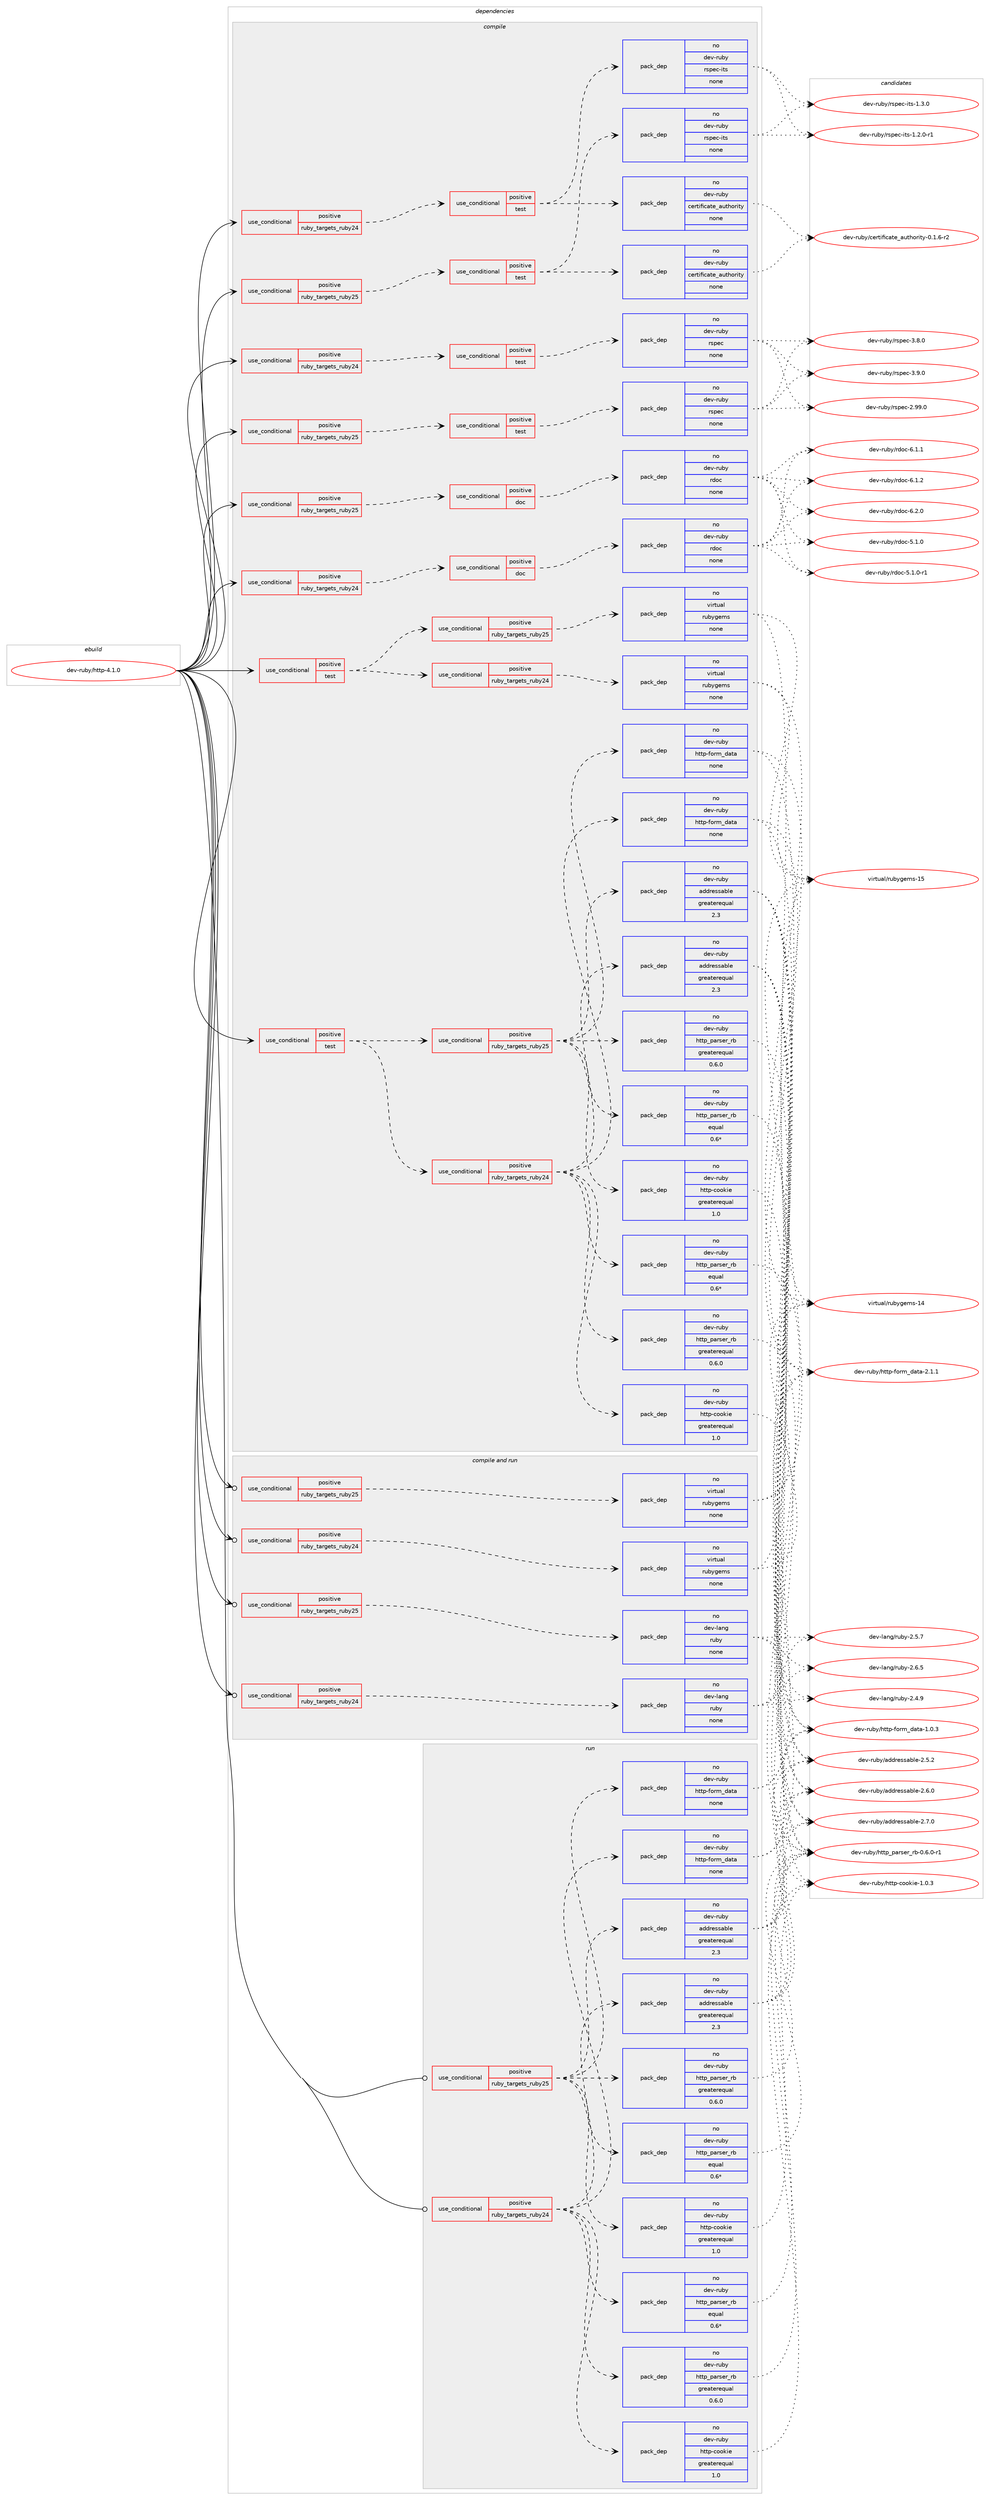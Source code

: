 digraph prolog {

# *************
# Graph options
# *************

newrank=true;
concentrate=true;
compound=true;
graph [rankdir=LR,fontname=Helvetica,fontsize=10,ranksep=1.5];#, ranksep=2.5, nodesep=0.2];
edge  [arrowhead=vee];
node  [fontname=Helvetica,fontsize=10];

# **********
# The ebuild
# **********

subgraph cluster_leftcol {
color=gray;
rank=same;
label=<<i>ebuild</i>>;
id [label="dev-ruby/http-4.1.0", color=red, width=4, href="../dev-ruby/http-4.1.0.svg"];
}

# ****************
# The dependencies
# ****************

subgraph cluster_midcol {
color=gray;
label=<<i>dependencies</i>>;
subgraph cluster_compile {
fillcolor="#eeeeee";
style=filled;
label=<<i>compile</i>>;
subgraph cond165219 {
dependency690835 [label=<<TABLE BORDER="0" CELLBORDER="1" CELLSPACING="0" CELLPADDING="4"><TR><TD ROWSPAN="3" CELLPADDING="10">use_conditional</TD></TR><TR><TD>positive</TD></TR><TR><TD>ruby_targets_ruby24</TD></TR></TABLE>>, shape=none, color=red];
subgraph cond165220 {
dependency690836 [label=<<TABLE BORDER="0" CELLBORDER="1" CELLSPACING="0" CELLPADDING="4"><TR><TD ROWSPAN="3" CELLPADDING="10">use_conditional</TD></TR><TR><TD>positive</TD></TR><TR><TD>doc</TD></TR></TABLE>>, shape=none, color=red];
subgraph pack513643 {
dependency690837 [label=<<TABLE BORDER="0" CELLBORDER="1" CELLSPACING="0" CELLPADDING="4" WIDTH="220"><TR><TD ROWSPAN="6" CELLPADDING="30">pack_dep</TD></TR><TR><TD WIDTH="110">no</TD></TR><TR><TD>dev-ruby</TD></TR><TR><TD>rdoc</TD></TR><TR><TD>none</TD></TR><TR><TD></TD></TR></TABLE>>, shape=none, color=blue];
}
dependency690836:e -> dependency690837:w [weight=20,style="dashed",arrowhead="vee"];
}
dependency690835:e -> dependency690836:w [weight=20,style="dashed",arrowhead="vee"];
}
id:e -> dependency690835:w [weight=20,style="solid",arrowhead="vee"];
subgraph cond165221 {
dependency690838 [label=<<TABLE BORDER="0" CELLBORDER="1" CELLSPACING="0" CELLPADDING="4"><TR><TD ROWSPAN="3" CELLPADDING="10">use_conditional</TD></TR><TR><TD>positive</TD></TR><TR><TD>ruby_targets_ruby24</TD></TR></TABLE>>, shape=none, color=red];
subgraph cond165222 {
dependency690839 [label=<<TABLE BORDER="0" CELLBORDER="1" CELLSPACING="0" CELLPADDING="4"><TR><TD ROWSPAN="3" CELLPADDING="10">use_conditional</TD></TR><TR><TD>positive</TD></TR><TR><TD>test</TD></TR></TABLE>>, shape=none, color=red];
subgraph pack513644 {
dependency690840 [label=<<TABLE BORDER="0" CELLBORDER="1" CELLSPACING="0" CELLPADDING="4" WIDTH="220"><TR><TD ROWSPAN="6" CELLPADDING="30">pack_dep</TD></TR><TR><TD WIDTH="110">no</TD></TR><TR><TD>dev-ruby</TD></TR><TR><TD>certificate_authority</TD></TR><TR><TD>none</TD></TR><TR><TD></TD></TR></TABLE>>, shape=none, color=blue];
}
dependency690839:e -> dependency690840:w [weight=20,style="dashed",arrowhead="vee"];
subgraph pack513645 {
dependency690841 [label=<<TABLE BORDER="0" CELLBORDER="1" CELLSPACING="0" CELLPADDING="4" WIDTH="220"><TR><TD ROWSPAN="6" CELLPADDING="30">pack_dep</TD></TR><TR><TD WIDTH="110">no</TD></TR><TR><TD>dev-ruby</TD></TR><TR><TD>rspec-its</TD></TR><TR><TD>none</TD></TR><TR><TD></TD></TR></TABLE>>, shape=none, color=blue];
}
dependency690839:e -> dependency690841:w [weight=20,style="dashed",arrowhead="vee"];
}
dependency690838:e -> dependency690839:w [weight=20,style="dashed",arrowhead="vee"];
}
id:e -> dependency690838:w [weight=20,style="solid",arrowhead="vee"];
subgraph cond165223 {
dependency690842 [label=<<TABLE BORDER="0" CELLBORDER="1" CELLSPACING="0" CELLPADDING="4"><TR><TD ROWSPAN="3" CELLPADDING="10">use_conditional</TD></TR><TR><TD>positive</TD></TR><TR><TD>ruby_targets_ruby24</TD></TR></TABLE>>, shape=none, color=red];
subgraph cond165224 {
dependency690843 [label=<<TABLE BORDER="0" CELLBORDER="1" CELLSPACING="0" CELLPADDING="4"><TR><TD ROWSPAN="3" CELLPADDING="10">use_conditional</TD></TR><TR><TD>positive</TD></TR><TR><TD>test</TD></TR></TABLE>>, shape=none, color=red];
subgraph pack513646 {
dependency690844 [label=<<TABLE BORDER="0" CELLBORDER="1" CELLSPACING="0" CELLPADDING="4" WIDTH="220"><TR><TD ROWSPAN="6" CELLPADDING="30">pack_dep</TD></TR><TR><TD WIDTH="110">no</TD></TR><TR><TD>dev-ruby</TD></TR><TR><TD>rspec</TD></TR><TR><TD>none</TD></TR><TR><TD></TD></TR></TABLE>>, shape=none, color=blue];
}
dependency690843:e -> dependency690844:w [weight=20,style="dashed",arrowhead="vee"];
}
dependency690842:e -> dependency690843:w [weight=20,style="dashed",arrowhead="vee"];
}
id:e -> dependency690842:w [weight=20,style="solid",arrowhead="vee"];
subgraph cond165225 {
dependency690845 [label=<<TABLE BORDER="0" CELLBORDER="1" CELLSPACING="0" CELLPADDING="4"><TR><TD ROWSPAN="3" CELLPADDING="10">use_conditional</TD></TR><TR><TD>positive</TD></TR><TR><TD>ruby_targets_ruby25</TD></TR></TABLE>>, shape=none, color=red];
subgraph cond165226 {
dependency690846 [label=<<TABLE BORDER="0" CELLBORDER="1" CELLSPACING="0" CELLPADDING="4"><TR><TD ROWSPAN="3" CELLPADDING="10">use_conditional</TD></TR><TR><TD>positive</TD></TR><TR><TD>doc</TD></TR></TABLE>>, shape=none, color=red];
subgraph pack513647 {
dependency690847 [label=<<TABLE BORDER="0" CELLBORDER="1" CELLSPACING="0" CELLPADDING="4" WIDTH="220"><TR><TD ROWSPAN="6" CELLPADDING="30">pack_dep</TD></TR><TR><TD WIDTH="110">no</TD></TR><TR><TD>dev-ruby</TD></TR><TR><TD>rdoc</TD></TR><TR><TD>none</TD></TR><TR><TD></TD></TR></TABLE>>, shape=none, color=blue];
}
dependency690846:e -> dependency690847:w [weight=20,style="dashed",arrowhead="vee"];
}
dependency690845:e -> dependency690846:w [weight=20,style="dashed",arrowhead="vee"];
}
id:e -> dependency690845:w [weight=20,style="solid",arrowhead="vee"];
subgraph cond165227 {
dependency690848 [label=<<TABLE BORDER="0" CELLBORDER="1" CELLSPACING="0" CELLPADDING="4"><TR><TD ROWSPAN="3" CELLPADDING="10">use_conditional</TD></TR><TR><TD>positive</TD></TR><TR><TD>ruby_targets_ruby25</TD></TR></TABLE>>, shape=none, color=red];
subgraph cond165228 {
dependency690849 [label=<<TABLE BORDER="0" CELLBORDER="1" CELLSPACING="0" CELLPADDING="4"><TR><TD ROWSPAN="3" CELLPADDING="10">use_conditional</TD></TR><TR><TD>positive</TD></TR><TR><TD>test</TD></TR></TABLE>>, shape=none, color=red];
subgraph pack513648 {
dependency690850 [label=<<TABLE BORDER="0" CELLBORDER="1" CELLSPACING="0" CELLPADDING="4" WIDTH="220"><TR><TD ROWSPAN="6" CELLPADDING="30">pack_dep</TD></TR><TR><TD WIDTH="110">no</TD></TR><TR><TD>dev-ruby</TD></TR><TR><TD>certificate_authority</TD></TR><TR><TD>none</TD></TR><TR><TD></TD></TR></TABLE>>, shape=none, color=blue];
}
dependency690849:e -> dependency690850:w [weight=20,style="dashed",arrowhead="vee"];
subgraph pack513649 {
dependency690851 [label=<<TABLE BORDER="0" CELLBORDER="1" CELLSPACING="0" CELLPADDING="4" WIDTH="220"><TR><TD ROWSPAN="6" CELLPADDING="30">pack_dep</TD></TR><TR><TD WIDTH="110">no</TD></TR><TR><TD>dev-ruby</TD></TR><TR><TD>rspec-its</TD></TR><TR><TD>none</TD></TR><TR><TD></TD></TR></TABLE>>, shape=none, color=blue];
}
dependency690849:e -> dependency690851:w [weight=20,style="dashed",arrowhead="vee"];
}
dependency690848:e -> dependency690849:w [weight=20,style="dashed",arrowhead="vee"];
}
id:e -> dependency690848:w [weight=20,style="solid",arrowhead="vee"];
subgraph cond165229 {
dependency690852 [label=<<TABLE BORDER="0" CELLBORDER="1" CELLSPACING="0" CELLPADDING="4"><TR><TD ROWSPAN="3" CELLPADDING="10">use_conditional</TD></TR><TR><TD>positive</TD></TR><TR><TD>ruby_targets_ruby25</TD></TR></TABLE>>, shape=none, color=red];
subgraph cond165230 {
dependency690853 [label=<<TABLE BORDER="0" CELLBORDER="1" CELLSPACING="0" CELLPADDING="4"><TR><TD ROWSPAN="3" CELLPADDING="10">use_conditional</TD></TR><TR><TD>positive</TD></TR><TR><TD>test</TD></TR></TABLE>>, shape=none, color=red];
subgraph pack513650 {
dependency690854 [label=<<TABLE BORDER="0" CELLBORDER="1" CELLSPACING="0" CELLPADDING="4" WIDTH="220"><TR><TD ROWSPAN="6" CELLPADDING="30">pack_dep</TD></TR><TR><TD WIDTH="110">no</TD></TR><TR><TD>dev-ruby</TD></TR><TR><TD>rspec</TD></TR><TR><TD>none</TD></TR><TR><TD></TD></TR></TABLE>>, shape=none, color=blue];
}
dependency690853:e -> dependency690854:w [weight=20,style="dashed",arrowhead="vee"];
}
dependency690852:e -> dependency690853:w [weight=20,style="dashed",arrowhead="vee"];
}
id:e -> dependency690852:w [weight=20,style="solid",arrowhead="vee"];
subgraph cond165231 {
dependency690855 [label=<<TABLE BORDER="0" CELLBORDER="1" CELLSPACING="0" CELLPADDING="4"><TR><TD ROWSPAN="3" CELLPADDING="10">use_conditional</TD></TR><TR><TD>positive</TD></TR><TR><TD>test</TD></TR></TABLE>>, shape=none, color=red];
subgraph cond165232 {
dependency690856 [label=<<TABLE BORDER="0" CELLBORDER="1" CELLSPACING="0" CELLPADDING="4"><TR><TD ROWSPAN="3" CELLPADDING="10">use_conditional</TD></TR><TR><TD>positive</TD></TR><TR><TD>ruby_targets_ruby24</TD></TR></TABLE>>, shape=none, color=red];
subgraph pack513651 {
dependency690857 [label=<<TABLE BORDER="0" CELLBORDER="1" CELLSPACING="0" CELLPADDING="4" WIDTH="220"><TR><TD ROWSPAN="6" CELLPADDING="30">pack_dep</TD></TR><TR><TD WIDTH="110">no</TD></TR><TR><TD>dev-ruby</TD></TR><TR><TD>addressable</TD></TR><TR><TD>greaterequal</TD></TR><TR><TD>2.3</TD></TR></TABLE>>, shape=none, color=blue];
}
dependency690856:e -> dependency690857:w [weight=20,style="dashed",arrowhead="vee"];
subgraph pack513652 {
dependency690858 [label=<<TABLE BORDER="0" CELLBORDER="1" CELLSPACING="0" CELLPADDING="4" WIDTH="220"><TR><TD ROWSPAN="6" CELLPADDING="30">pack_dep</TD></TR><TR><TD WIDTH="110">no</TD></TR><TR><TD>dev-ruby</TD></TR><TR><TD>http-cookie</TD></TR><TR><TD>greaterequal</TD></TR><TR><TD>1.0</TD></TR></TABLE>>, shape=none, color=blue];
}
dependency690856:e -> dependency690858:w [weight=20,style="dashed",arrowhead="vee"];
subgraph pack513653 {
dependency690859 [label=<<TABLE BORDER="0" CELLBORDER="1" CELLSPACING="0" CELLPADDING="4" WIDTH="220"><TR><TD ROWSPAN="6" CELLPADDING="30">pack_dep</TD></TR><TR><TD WIDTH="110">no</TD></TR><TR><TD>dev-ruby</TD></TR><TR><TD>http-form_data</TD></TR><TR><TD>none</TD></TR><TR><TD></TD></TR></TABLE>>, shape=none, color=blue];
}
dependency690856:e -> dependency690859:w [weight=20,style="dashed",arrowhead="vee"];
subgraph pack513654 {
dependency690860 [label=<<TABLE BORDER="0" CELLBORDER="1" CELLSPACING="0" CELLPADDING="4" WIDTH="220"><TR><TD ROWSPAN="6" CELLPADDING="30">pack_dep</TD></TR><TR><TD WIDTH="110">no</TD></TR><TR><TD>dev-ruby</TD></TR><TR><TD>http_parser_rb</TD></TR><TR><TD>greaterequal</TD></TR><TR><TD>0.6.0</TD></TR></TABLE>>, shape=none, color=blue];
}
dependency690856:e -> dependency690860:w [weight=20,style="dashed",arrowhead="vee"];
subgraph pack513655 {
dependency690861 [label=<<TABLE BORDER="0" CELLBORDER="1" CELLSPACING="0" CELLPADDING="4" WIDTH="220"><TR><TD ROWSPAN="6" CELLPADDING="30">pack_dep</TD></TR><TR><TD WIDTH="110">no</TD></TR><TR><TD>dev-ruby</TD></TR><TR><TD>http_parser_rb</TD></TR><TR><TD>equal</TD></TR><TR><TD>0.6*</TD></TR></TABLE>>, shape=none, color=blue];
}
dependency690856:e -> dependency690861:w [weight=20,style="dashed",arrowhead="vee"];
}
dependency690855:e -> dependency690856:w [weight=20,style="dashed",arrowhead="vee"];
subgraph cond165233 {
dependency690862 [label=<<TABLE BORDER="0" CELLBORDER="1" CELLSPACING="0" CELLPADDING="4"><TR><TD ROWSPAN="3" CELLPADDING="10">use_conditional</TD></TR><TR><TD>positive</TD></TR><TR><TD>ruby_targets_ruby25</TD></TR></TABLE>>, shape=none, color=red];
subgraph pack513656 {
dependency690863 [label=<<TABLE BORDER="0" CELLBORDER="1" CELLSPACING="0" CELLPADDING="4" WIDTH="220"><TR><TD ROWSPAN="6" CELLPADDING="30">pack_dep</TD></TR><TR><TD WIDTH="110">no</TD></TR><TR><TD>dev-ruby</TD></TR><TR><TD>addressable</TD></TR><TR><TD>greaterequal</TD></TR><TR><TD>2.3</TD></TR></TABLE>>, shape=none, color=blue];
}
dependency690862:e -> dependency690863:w [weight=20,style="dashed",arrowhead="vee"];
subgraph pack513657 {
dependency690864 [label=<<TABLE BORDER="0" CELLBORDER="1" CELLSPACING="0" CELLPADDING="4" WIDTH="220"><TR><TD ROWSPAN="6" CELLPADDING="30">pack_dep</TD></TR><TR><TD WIDTH="110">no</TD></TR><TR><TD>dev-ruby</TD></TR><TR><TD>http-cookie</TD></TR><TR><TD>greaterequal</TD></TR><TR><TD>1.0</TD></TR></TABLE>>, shape=none, color=blue];
}
dependency690862:e -> dependency690864:w [weight=20,style="dashed",arrowhead="vee"];
subgraph pack513658 {
dependency690865 [label=<<TABLE BORDER="0" CELLBORDER="1" CELLSPACING="0" CELLPADDING="4" WIDTH="220"><TR><TD ROWSPAN="6" CELLPADDING="30">pack_dep</TD></TR><TR><TD WIDTH="110">no</TD></TR><TR><TD>dev-ruby</TD></TR><TR><TD>http-form_data</TD></TR><TR><TD>none</TD></TR><TR><TD></TD></TR></TABLE>>, shape=none, color=blue];
}
dependency690862:e -> dependency690865:w [weight=20,style="dashed",arrowhead="vee"];
subgraph pack513659 {
dependency690866 [label=<<TABLE BORDER="0" CELLBORDER="1" CELLSPACING="0" CELLPADDING="4" WIDTH="220"><TR><TD ROWSPAN="6" CELLPADDING="30">pack_dep</TD></TR><TR><TD WIDTH="110">no</TD></TR><TR><TD>dev-ruby</TD></TR><TR><TD>http_parser_rb</TD></TR><TR><TD>greaterequal</TD></TR><TR><TD>0.6.0</TD></TR></TABLE>>, shape=none, color=blue];
}
dependency690862:e -> dependency690866:w [weight=20,style="dashed",arrowhead="vee"];
subgraph pack513660 {
dependency690867 [label=<<TABLE BORDER="0" CELLBORDER="1" CELLSPACING="0" CELLPADDING="4" WIDTH="220"><TR><TD ROWSPAN="6" CELLPADDING="30">pack_dep</TD></TR><TR><TD WIDTH="110">no</TD></TR><TR><TD>dev-ruby</TD></TR><TR><TD>http_parser_rb</TD></TR><TR><TD>equal</TD></TR><TR><TD>0.6*</TD></TR></TABLE>>, shape=none, color=blue];
}
dependency690862:e -> dependency690867:w [weight=20,style="dashed",arrowhead="vee"];
}
dependency690855:e -> dependency690862:w [weight=20,style="dashed",arrowhead="vee"];
}
id:e -> dependency690855:w [weight=20,style="solid",arrowhead="vee"];
subgraph cond165234 {
dependency690868 [label=<<TABLE BORDER="0" CELLBORDER="1" CELLSPACING="0" CELLPADDING="4"><TR><TD ROWSPAN="3" CELLPADDING="10">use_conditional</TD></TR><TR><TD>positive</TD></TR><TR><TD>test</TD></TR></TABLE>>, shape=none, color=red];
subgraph cond165235 {
dependency690869 [label=<<TABLE BORDER="0" CELLBORDER="1" CELLSPACING="0" CELLPADDING="4"><TR><TD ROWSPAN="3" CELLPADDING="10">use_conditional</TD></TR><TR><TD>positive</TD></TR><TR><TD>ruby_targets_ruby24</TD></TR></TABLE>>, shape=none, color=red];
subgraph pack513661 {
dependency690870 [label=<<TABLE BORDER="0" CELLBORDER="1" CELLSPACING="0" CELLPADDING="4" WIDTH="220"><TR><TD ROWSPAN="6" CELLPADDING="30">pack_dep</TD></TR><TR><TD WIDTH="110">no</TD></TR><TR><TD>virtual</TD></TR><TR><TD>rubygems</TD></TR><TR><TD>none</TD></TR><TR><TD></TD></TR></TABLE>>, shape=none, color=blue];
}
dependency690869:e -> dependency690870:w [weight=20,style="dashed",arrowhead="vee"];
}
dependency690868:e -> dependency690869:w [weight=20,style="dashed",arrowhead="vee"];
subgraph cond165236 {
dependency690871 [label=<<TABLE BORDER="0" CELLBORDER="1" CELLSPACING="0" CELLPADDING="4"><TR><TD ROWSPAN="3" CELLPADDING="10">use_conditional</TD></TR><TR><TD>positive</TD></TR><TR><TD>ruby_targets_ruby25</TD></TR></TABLE>>, shape=none, color=red];
subgraph pack513662 {
dependency690872 [label=<<TABLE BORDER="0" CELLBORDER="1" CELLSPACING="0" CELLPADDING="4" WIDTH="220"><TR><TD ROWSPAN="6" CELLPADDING="30">pack_dep</TD></TR><TR><TD WIDTH="110">no</TD></TR><TR><TD>virtual</TD></TR><TR><TD>rubygems</TD></TR><TR><TD>none</TD></TR><TR><TD></TD></TR></TABLE>>, shape=none, color=blue];
}
dependency690871:e -> dependency690872:w [weight=20,style="dashed",arrowhead="vee"];
}
dependency690868:e -> dependency690871:w [weight=20,style="dashed",arrowhead="vee"];
}
id:e -> dependency690868:w [weight=20,style="solid",arrowhead="vee"];
}
subgraph cluster_compileandrun {
fillcolor="#eeeeee";
style=filled;
label=<<i>compile and run</i>>;
subgraph cond165237 {
dependency690873 [label=<<TABLE BORDER="0" CELLBORDER="1" CELLSPACING="0" CELLPADDING="4"><TR><TD ROWSPAN="3" CELLPADDING="10">use_conditional</TD></TR><TR><TD>positive</TD></TR><TR><TD>ruby_targets_ruby24</TD></TR></TABLE>>, shape=none, color=red];
subgraph pack513663 {
dependency690874 [label=<<TABLE BORDER="0" CELLBORDER="1" CELLSPACING="0" CELLPADDING="4" WIDTH="220"><TR><TD ROWSPAN="6" CELLPADDING="30">pack_dep</TD></TR><TR><TD WIDTH="110">no</TD></TR><TR><TD>dev-lang</TD></TR><TR><TD>ruby</TD></TR><TR><TD>none</TD></TR><TR><TD></TD></TR></TABLE>>, shape=none, color=blue];
}
dependency690873:e -> dependency690874:w [weight=20,style="dashed",arrowhead="vee"];
}
id:e -> dependency690873:w [weight=20,style="solid",arrowhead="odotvee"];
subgraph cond165238 {
dependency690875 [label=<<TABLE BORDER="0" CELLBORDER="1" CELLSPACING="0" CELLPADDING="4"><TR><TD ROWSPAN="3" CELLPADDING="10">use_conditional</TD></TR><TR><TD>positive</TD></TR><TR><TD>ruby_targets_ruby24</TD></TR></TABLE>>, shape=none, color=red];
subgraph pack513664 {
dependency690876 [label=<<TABLE BORDER="0" CELLBORDER="1" CELLSPACING="0" CELLPADDING="4" WIDTH="220"><TR><TD ROWSPAN="6" CELLPADDING="30">pack_dep</TD></TR><TR><TD WIDTH="110">no</TD></TR><TR><TD>virtual</TD></TR><TR><TD>rubygems</TD></TR><TR><TD>none</TD></TR><TR><TD></TD></TR></TABLE>>, shape=none, color=blue];
}
dependency690875:e -> dependency690876:w [weight=20,style="dashed",arrowhead="vee"];
}
id:e -> dependency690875:w [weight=20,style="solid",arrowhead="odotvee"];
subgraph cond165239 {
dependency690877 [label=<<TABLE BORDER="0" CELLBORDER="1" CELLSPACING="0" CELLPADDING="4"><TR><TD ROWSPAN="3" CELLPADDING="10">use_conditional</TD></TR><TR><TD>positive</TD></TR><TR><TD>ruby_targets_ruby25</TD></TR></TABLE>>, shape=none, color=red];
subgraph pack513665 {
dependency690878 [label=<<TABLE BORDER="0" CELLBORDER="1" CELLSPACING="0" CELLPADDING="4" WIDTH="220"><TR><TD ROWSPAN="6" CELLPADDING="30">pack_dep</TD></TR><TR><TD WIDTH="110">no</TD></TR><TR><TD>dev-lang</TD></TR><TR><TD>ruby</TD></TR><TR><TD>none</TD></TR><TR><TD></TD></TR></TABLE>>, shape=none, color=blue];
}
dependency690877:e -> dependency690878:w [weight=20,style="dashed",arrowhead="vee"];
}
id:e -> dependency690877:w [weight=20,style="solid",arrowhead="odotvee"];
subgraph cond165240 {
dependency690879 [label=<<TABLE BORDER="0" CELLBORDER="1" CELLSPACING="0" CELLPADDING="4"><TR><TD ROWSPAN="3" CELLPADDING="10">use_conditional</TD></TR><TR><TD>positive</TD></TR><TR><TD>ruby_targets_ruby25</TD></TR></TABLE>>, shape=none, color=red];
subgraph pack513666 {
dependency690880 [label=<<TABLE BORDER="0" CELLBORDER="1" CELLSPACING="0" CELLPADDING="4" WIDTH="220"><TR><TD ROWSPAN="6" CELLPADDING="30">pack_dep</TD></TR><TR><TD WIDTH="110">no</TD></TR><TR><TD>virtual</TD></TR><TR><TD>rubygems</TD></TR><TR><TD>none</TD></TR><TR><TD></TD></TR></TABLE>>, shape=none, color=blue];
}
dependency690879:e -> dependency690880:w [weight=20,style="dashed",arrowhead="vee"];
}
id:e -> dependency690879:w [weight=20,style="solid",arrowhead="odotvee"];
}
subgraph cluster_run {
fillcolor="#eeeeee";
style=filled;
label=<<i>run</i>>;
subgraph cond165241 {
dependency690881 [label=<<TABLE BORDER="0" CELLBORDER="1" CELLSPACING="0" CELLPADDING="4"><TR><TD ROWSPAN="3" CELLPADDING="10">use_conditional</TD></TR><TR><TD>positive</TD></TR><TR><TD>ruby_targets_ruby24</TD></TR></TABLE>>, shape=none, color=red];
subgraph pack513667 {
dependency690882 [label=<<TABLE BORDER="0" CELLBORDER="1" CELLSPACING="0" CELLPADDING="4" WIDTH="220"><TR><TD ROWSPAN="6" CELLPADDING="30">pack_dep</TD></TR><TR><TD WIDTH="110">no</TD></TR><TR><TD>dev-ruby</TD></TR><TR><TD>addressable</TD></TR><TR><TD>greaterequal</TD></TR><TR><TD>2.3</TD></TR></TABLE>>, shape=none, color=blue];
}
dependency690881:e -> dependency690882:w [weight=20,style="dashed",arrowhead="vee"];
subgraph pack513668 {
dependency690883 [label=<<TABLE BORDER="0" CELLBORDER="1" CELLSPACING="0" CELLPADDING="4" WIDTH="220"><TR><TD ROWSPAN="6" CELLPADDING="30">pack_dep</TD></TR><TR><TD WIDTH="110">no</TD></TR><TR><TD>dev-ruby</TD></TR><TR><TD>http-cookie</TD></TR><TR><TD>greaterequal</TD></TR><TR><TD>1.0</TD></TR></TABLE>>, shape=none, color=blue];
}
dependency690881:e -> dependency690883:w [weight=20,style="dashed",arrowhead="vee"];
subgraph pack513669 {
dependency690884 [label=<<TABLE BORDER="0" CELLBORDER="1" CELLSPACING="0" CELLPADDING="4" WIDTH="220"><TR><TD ROWSPAN="6" CELLPADDING="30">pack_dep</TD></TR><TR><TD WIDTH="110">no</TD></TR><TR><TD>dev-ruby</TD></TR><TR><TD>http-form_data</TD></TR><TR><TD>none</TD></TR><TR><TD></TD></TR></TABLE>>, shape=none, color=blue];
}
dependency690881:e -> dependency690884:w [weight=20,style="dashed",arrowhead="vee"];
subgraph pack513670 {
dependency690885 [label=<<TABLE BORDER="0" CELLBORDER="1" CELLSPACING="0" CELLPADDING="4" WIDTH="220"><TR><TD ROWSPAN="6" CELLPADDING="30">pack_dep</TD></TR><TR><TD WIDTH="110">no</TD></TR><TR><TD>dev-ruby</TD></TR><TR><TD>http_parser_rb</TD></TR><TR><TD>greaterequal</TD></TR><TR><TD>0.6.0</TD></TR></TABLE>>, shape=none, color=blue];
}
dependency690881:e -> dependency690885:w [weight=20,style="dashed",arrowhead="vee"];
subgraph pack513671 {
dependency690886 [label=<<TABLE BORDER="0" CELLBORDER="1" CELLSPACING="0" CELLPADDING="4" WIDTH="220"><TR><TD ROWSPAN="6" CELLPADDING="30">pack_dep</TD></TR><TR><TD WIDTH="110">no</TD></TR><TR><TD>dev-ruby</TD></TR><TR><TD>http_parser_rb</TD></TR><TR><TD>equal</TD></TR><TR><TD>0.6*</TD></TR></TABLE>>, shape=none, color=blue];
}
dependency690881:e -> dependency690886:w [weight=20,style="dashed",arrowhead="vee"];
}
id:e -> dependency690881:w [weight=20,style="solid",arrowhead="odot"];
subgraph cond165242 {
dependency690887 [label=<<TABLE BORDER="0" CELLBORDER="1" CELLSPACING="0" CELLPADDING="4"><TR><TD ROWSPAN="3" CELLPADDING="10">use_conditional</TD></TR><TR><TD>positive</TD></TR><TR><TD>ruby_targets_ruby25</TD></TR></TABLE>>, shape=none, color=red];
subgraph pack513672 {
dependency690888 [label=<<TABLE BORDER="0" CELLBORDER="1" CELLSPACING="0" CELLPADDING="4" WIDTH="220"><TR><TD ROWSPAN="6" CELLPADDING="30">pack_dep</TD></TR><TR><TD WIDTH="110">no</TD></TR><TR><TD>dev-ruby</TD></TR><TR><TD>addressable</TD></TR><TR><TD>greaterequal</TD></TR><TR><TD>2.3</TD></TR></TABLE>>, shape=none, color=blue];
}
dependency690887:e -> dependency690888:w [weight=20,style="dashed",arrowhead="vee"];
subgraph pack513673 {
dependency690889 [label=<<TABLE BORDER="0" CELLBORDER="1" CELLSPACING="0" CELLPADDING="4" WIDTH="220"><TR><TD ROWSPAN="6" CELLPADDING="30">pack_dep</TD></TR><TR><TD WIDTH="110">no</TD></TR><TR><TD>dev-ruby</TD></TR><TR><TD>http-cookie</TD></TR><TR><TD>greaterequal</TD></TR><TR><TD>1.0</TD></TR></TABLE>>, shape=none, color=blue];
}
dependency690887:e -> dependency690889:w [weight=20,style="dashed",arrowhead="vee"];
subgraph pack513674 {
dependency690890 [label=<<TABLE BORDER="0" CELLBORDER="1" CELLSPACING="0" CELLPADDING="4" WIDTH="220"><TR><TD ROWSPAN="6" CELLPADDING="30">pack_dep</TD></TR><TR><TD WIDTH="110">no</TD></TR><TR><TD>dev-ruby</TD></TR><TR><TD>http-form_data</TD></TR><TR><TD>none</TD></TR><TR><TD></TD></TR></TABLE>>, shape=none, color=blue];
}
dependency690887:e -> dependency690890:w [weight=20,style="dashed",arrowhead="vee"];
subgraph pack513675 {
dependency690891 [label=<<TABLE BORDER="0" CELLBORDER="1" CELLSPACING="0" CELLPADDING="4" WIDTH="220"><TR><TD ROWSPAN="6" CELLPADDING="30">pack_dep</TD></TR><TR><TD WIDTH="110">no</TD></TR><TR><TD>dev-ruby</TD></TR><TR><TD>http_parser_rb</TD></TR><TR><TD>greaterequal</TD></TR><TR><TD>0.6.0</TD></TR></TABLE>>, shape=none, color=blue];
}
dependency690887:e -> dependency690891:w [weight=20,style="dashed",arrowhead="vee"];
subgraph pack513676 {
dependency690892 [label=<<TABLE BORDER="0" CELLBORDER="1" CELLSPACING="0" CELLPADDING="4" WIDTH="220"><TR><TD ROWSPAN="6" CELLPADDING="30">pack_dep</TD></TR><TR><TD WIDTH="110">no</TD></TR><TR><TD>dev-ruby</TD></TR><TR><TD>http_parser_rb</TD></TR><TR><TD>equal</TD></TR><TR><TD>0.6*</TD></TR></TABLE>>, shape=none, color=blue];
}
dependency690887:e -> dependency690892:w [weight=20,style="dashed",arrowhead="vee"];
}
id:e -> dependency690887:w [weight=20,style="solid",arrowhead="odot"];
}
}

# **************
# The candidates
# **************

subgraph cluster_choices {
rank=same;
color=gray;
label=<<i>candidates</i>>;

subgraph choice513643 {
color=black;
nodesep=1;
choice10010111845114117981214711410011199455346494648 [label="dev-ruby/rdoc-5.1.0", color=red, width=4,href="../dev-ruby/rdoc-5.1.0.svg"];
choice100101118451141179812147114100111994553464946484511449 [label="dev-ruby/rdoc-5.1.0-r1", color=red, width=4,href="../dev-ruby/rdoc-5.1.0-r1.svg"];
choice10010111845114117981214711410011199455446494649 [label="dev-ruby/rdoc-6.1.1", color=red, width=4,href="../dev-ruby/rdoc-6.1.1.svg"];
choice10010111845114117981214711410011199455446494650 [label="dev-ruby/rdoc-6.1.2", color=red, width=4,href="../dev-ruby/rdoc-6.1.2.svg"];
choice10010111845114117981214711410011199455446504648 [label="dev-ruby/rdoc-6.2.0", color=red, width=4,href="../dev-ruby/rdoc-6.2.0.svg"];
dependency690837:e -> choice10010111845114117981214711410011199455346494648:w [style=dotted,weight="100"];
dependency690837:e -> choice100101118451141179812147114100111994553464946484511449:w [style=dotted,weight="100"];
dependency690837:e -> choice10010111845114117981214711410011199455446494649:w [style=dotted,weight="100"];
dependency690837:e -> choice10010111845114117981214711410011199455446494650:w [style=dotted,weight="100"];
dependency690837:e -> choice10010111845114117981214711410011199455446504648:w [style=dotted,weight="100"];
}
subgraph choice513644 {
color=black;
nodesep=1;
choice10010111845114117981214799101114116105102105999711610195971171161041111141051161214548464946544511450 [label="dev-ruby/certificate_authority-0.1.6-r2", color=red, width=4,href="../dev-ruby/certificate_authority-0.1.6-r2.svg"];
dependency690840:e -> choice10010111845114117981214799101114116105102105999711610195971171161041111141051161214548464946544511450:w [style=dotted,weight="100"];
}
subgraph choice513645 {
color=black;
nodesep=1;
choice10010111845114117981214711411511210199451051161154549465046484511449 [label="dev-ruby/rspec-its-1.2.0-r1", color=red, width=4,href="../dev-ruby/rspec-its-1.2.0-r1.svg"];
choice1001011184511411798121471141151121019945105116115454946514648 [label="dev-ruby/rspec-its-1.3.0", color=red, width=4,href="../dev-ruby/rspec-its-1.3.0.svg"];
dependency690841:e -> choice10010111845114117981214711411511210199451051161154549465046484511449:w [style=dotted,weight="100"];
dependency690841:e -> choice1001011184511411798121471141151121019945105116115454946514648:w [style=dotted,weight="100"];
}
subgraph choice513646 {
color=black;
nodesep=1;
choice1001011184511411798121471141151121019945504657574648 [label="dev-ruby/rspec-2.99.0", color=red, width=4,href="../dev-ruby/rspec-2.99.0.svg"];
choice10010111845114117981214711411511210199455146564648 [label="dev-ruby/rspec-3.8.0", color=red, width=4,href="../dev-ruby/rspec-3.8.0.svg"];
choice10010111845114117981214711411511210199455146574648 [label="dev-ruby/rspec-3.9.0", color=red, width=4,href="../dev-ruby/rspec-3.9.0.svg"];
dependency690844:e -> choice1001011184511411798121471141151121019945504657574648:w [style=dotted,weight="100"];
dependency690844:e -> choice10010111845114117981214711411511210199455146564648:w [style=dotted,weight="100"];
dependency690844:e -> choice10010111845114117981214711411511210199455146574648:w [style=dotted,weight="100"];
}
subgraph choice513647 {
color=black;
nodesep=1;
choice10010111845114117981214711410011199455346494648 [label="dev-ruby/rdoc-5.1.0", color=red, width=4,href="../dev-ruby/rdoc-5.1.0.svg"];
choice100101118451141179812147114100111994553464946484511449 [label="dev-ruby/rdoc-5.1.0-r1", color=red, width=4,href="../dev-ruby/rdoc-5.1.0-r1.svg"];
choice10010111845114117981214711410011199455446494649 [label="dev-ruby/rdoc-6.1.1", color=red, width=4,href="../dev-ruby/rdoc-6.1.1.svg"];
choice10010111845114117981214711410011199455446494650 [label="dev-ruby/rdoc-6.1.2", color=red, width=4,href="../dev-ruby/rdoc-6.1.2.svg"];
choice10010111845114117981214711410011199455446504648 [label="dev-ruby/rdoc-6.2.0", color=red, width=4,href="../dev-ruby/rdoc-6.2.0.svg"];
dependency690847:e -> choice10010111845114117981214711410011199455346494648:w [style=dotted,weight="100"];
dependency690847:e -> choice100101118451141179812147114100111994553464946484511449:w [style=dotted,weight="100"];
dependency690847:e -> choice10010111845114117981214711410011199455446494649:w [style=dotted,weight="100"];
dependency690847:e -> choice10010111845114117981214711410011199455446494650:w [style=dotted,weight="100"];
dependency690847:e -> choice10010111845114117981214711410011199455446504648:w [style=dotted,weight="100"];
}
subgraph choice513648 {
color=black;
nodesep=1;
choice10010111845114117981214799101114116105102105999711610195971171161041111141051161214548464946544511450 [label="dev-ruby/certificate_authority-0.1.6-r2", color=red, width=4,href="../dev-ruby/certificate_authority-0.1.6-r2.svg"];
dependency690850:e -> choice10010111845114117981214799101114116105102105999711610195971171161041111141051161214548464946544511450:w [style=dotted,weight="100"];
}
subgraph choice513649 {
color=black;
nodesep=1;
choice10010111845114117981214711411511210199451051161154549465046484511449 [label="dev-ruby/rspec-its-1.2.0-r1", color=red, width=4,href="../dev-ruby/rspec-its-1.2.0-r1.svg"];
choice1001011184511411798121471141151121019945105116115454946514648 [label="dev-ruby/rspec-its-1.3.0", color=red, width=4,href="../dev-ruby/rspec-its-1.3.0.svg"];
dependency690851:e -> choice10010111845114117981214711411511210199451051161154549465046484511449:w [style=dotted,weight="100"];
dependency690851:e -> choice1001011184511411798121471141151121019945105116115454946514648:w [style=dotted,weight="100"];
}
subgraph choice513650 {
color=black;
nodesep=1;
choice1001011184511411798121471141151121019945504657574648 [label="dev-ruby/rspec-2.99.0", color=red, width=4,href="../dev-ruby/rspec-2.99.0.svg"];
choice10010111845114117981214711411511210199455146564648 [label="dev-ruby/rspec-3.8.0", color=red, width=4,href="../dev-ruby/rspec-3.8.0.svg"];
choice10010111845114117981214711411511210199455146574648 [label="dev-ruby/rspec-3.9.0", color=red, width=4,href="../dev-ruby/rspec-3.9.0.svg"];
dependency690854:e -> choice1001011184511411798121471141151121019945504657574648:w [style=dotted,weight="100"];
dependency690854:e -> choice10010111845114117981214711411511210199455146564648:w [style=dotted,weight="100"];
dependency690854:e -> choice10010111845114117981214711411511210199455146574648:w [style=dotted,weight="100"];
}
subgraph choice513651 {
color=black;
nodesep=1;
choice100101118451141179812147971001001141011151159798108101455046534650 [label="dev-ruby/addressable-2.5.2", color=red, width=4,href="../dev-ruby/addressable-2.5.2.svg"];
choice100101118451141179812147971001001141011151159798108101455046544648 [label="dev-ruby/addressable-2.6.0", color=red, width=4,href="../dev-ruby/addressable-2.6.0.svg"];
choice100101118451141179812147971001001141011151159798108101455046554648 [label="dev-ruby/addressable-2.7.0", color=red, width=4,href="../dev-ruby/addressable-2.7.0.svg"];
dependency690857:e -> choice100101118451141179812147971001001141011151159798108101455046534650:w [style=dotted,weight="100"];
dependency690857:e -> choice100101118451141179812147971001001141011151159798108101455046544648:w [style=dotted,weight="100"];
dependency690857:e -> choice100101118451141179812147971001001141011151159798108101455046554648:w [style=dotted,weight="100"];
}
subgraph choice513652 {
color=black;
nodesep=1;
choice1001011184511411798121471041161161124599111111107105101454946484651 [label="dev-ruby/http-cookie-1.0.3", color=red, width=4,href="../dev-ruby/http-cookie-1.0.3.svg"];
dependency690858:e -> choice1001011184511411798121471041161161124599111111107105101454946484651:w [style=dotted,weight="100"];
}
subgraph choice513653 {
color=black;
nodesep=1;
choice10010111845114117981214710411611611245102111114109951009711697454946484651 [label="dev-ruby/http-form_data-1.0.3", color=red, width=4,href="../dev-ruby/http-form_data-1.0.3.svg"];
choice10010111845114117981214710411611611245102111114109951009711697455046494649 [label="dev-ruby/http-form_data-2.1.1", color=red, width=4,href="../dev-ruby/http-form_data-2.1.1.svg"];
dependency690859:e -> choice10010111845114117981214710411611611245102111114109951009711697454946484651:w [style=dotted,weight="100"];
dependency690859:e -> choice10010111845114117981214710411611611245102111114109951009711697455046494649:w [style=dotted,weight="100"];
}
subgraph choice513654 {
color=black;
nodesep=1;
choice100101118451141179812147104116116112951129711411510111495114984548465446484511449 [label="dev-ruby/http_parser_rb-0.6.0-r1", color=red, width=4,href="../dev-ruby/http_parser_rb-0.6.0-r1.svg"];
dependency690860:e -> choice100101118451141179812147104116116112951129711411510111495114984548465446484511449:w [style=dotted,weight="100"];
}
subgraph choice513655 {
color=black;
nodesep=1;
choice100101118451141179812147104116116112951129711411510111495114984548465446484511449 [label="dev-ruby/http_parser_rb-0.6.0-r1", color=red, width=4,href="../dev-ruby/http_parser_rb-0.6.0-r1.svg"];
dependency690861:e -> choice100101118451141179812147104116116112951129711411510111495114984548465446484511449:w [style=dotted,weight="100"];
}
subgraph choice513656 {
color=black;
nodesep=1;
choice100101118451141179812147971001001141011151159798108101455046534650 [label="dev-ruby/addressable-2.5.2", color=red, width=4,href="../dev-ruby/addressable-2.5.2.svg"];
choice100101118451141179812147971001001141011151159798108101455046544648 [label="dev-ruby/addressable-2.6.0", color=red, width=4,href="../dev-ruby/addressable-2.6.0.svg"];
choice100101118451141179812147971001001141011151159798108101455046554648 [label="dev-ruby/addressable-2.7.0", color=red, width=4,href="../dev-ruby/addressable-2.7.0.svg"];
dependency690863:e -> choice100101118451141179812147971001001141011151159798108101455046534650:w [style=dotted,weight="100"];
dependency690863:e -> choice100101118451141179812147971001001141011151159798108101455046544648:w [style=dotted,weight="100"];
dependency690863:e -> choice100101118451141179812147971001001141011151159798108101455046554648:w [style=dotted,weight="100"];
}
subgraph choice513657 {
color=black;
nodesep=1;
choice1001011184511411798121471041161161124599111111107105101454946484651 [label="dev-ruby/http-cookie-1.0.3", color=red, width=4,href="../dev-ruby/http-cookie-1.0.3.svg"];
dependency690864:e -> choice1001011184511411798121471041161161124599111111107105101454946484651:w [style=dotted,weight="100"];
}
subgraph choice513658 {
color=black;
nodesep=1;
choice10010111845114117981214710411611611245102111114109951009711697454946484651 [label="dev-ruby/http-form_data-1.0.3", color=red, width=4,href="../dev-ruby/http-form_data-1.0.3.svg"];
choice10010111845114117981214710411611611245102111114109951009711697455046494649 [label="dev-ruby/http-form_data-2.1.1", color=red, width=4,href="../dev-ruby/http-form_data-2.1.1.svg"];
dependency690865:e -> choice10010111845114117981214710411611611245102111114109951009711697454946484651:w [style=dotted,weight="100"];
dependency690865:e -> choice10010111845114117981214710411611611245102111114109951009711697455046494649:w [style=dotted,weight="100"];
}
subgraph choice513659 {
color=black;
nodesep=1;
choice100101118451141179812147104116116112951129711411510111495114984548465446484511449 [label="dev-ruby/http_parser_rb-0.6.0-r1", color=red, width=4,href="../dev-ruby/http_parser_rb-0.6.0-r1.svg"];
dependency690866:e -> choice100101118451141179812147104116116112951129711411510111495114984548465446484511449:w [style=dotted,weight="100"];
}
subgraph choice513660 {
color=black;
nodesep=1;
choice100101118451141179812147104116116112951129711411510111495114984548465446484511449 [label="dev-ruby/http_parser_rb-0.6.0-r1", color=red, width=4,href="../dev-ruby/http_parser_rb-0.6.0-r1.svg"];
dependency690867:e -> choice100101118451141179812147104116116112951129711411510111495114984548465446484511449:w [style=dotted,weight="100"];
}
subgraph choice513661 {
color=black;
nodesep=1;
choice118105114116117971084711411798121103101109115454952 [label="virtual/rubygems-14", color=red, width=4,href="../virtual/rubygems-14.svg"];
choice118105114116117971084711411798121103101109115454953 [label="virtual/rubygems-15", color=red, width=4,href="../virtual/rubygems-15.svg"];
dependency690870:e -> choice118105114116117971084711411798121103101109115454952:w [style=dotted,weight="100"];
dependency690870:e -> choice118105114116117971084711411798121103101109115454953:w [style=dotted,weight="100"];
}
subgraph choice513662 {
color=black;
nodesep=1;
choice118105114116117971084711411798121103101109115454952 [label="virtual/rubygems-14", color=red, width=4,href="../virtual/rubygems-14.svg"];
choice118105114116117971084711411798121103101109115454953 [label="virtual/rubygems-15", color=red, width=4,href="../virtual/rubygems-15.svg"];
dependency690872:e -> choice118105114116117971084711411798121103101109115454952:w [style=dotted,weight="100"];
dependency690872:e -> choice118105114116117971084711411798121103101109115454953:w [style=dotted,weight="100"];
}
subgraph choice513663 {
color=black;
nodesep=1;
choice10010111845108971101034711411798121455046524657 [label="dev-lang/ruby-2.4.9", color=red, width=4,href="../dev-lang/ruby-2.4.9.svg"];
choice10010111845108971101034711411798121455046534655 [label="dev-lang/ruby-2.5.7", color=red, width=4,href="../dev-lang/ruby-2.5.7.svg"];
choice10010111845108971101034711411798121455046544653 [label="dev-lang/ruby-2.6.5", color=red, width=4,href="../dev-lang/ruby-2.6.5.svg"];
dependency690874:e -> choice10010111845108971101034711411798121455046524657:w [style=dotted,weight="100"];
dependency690874:e -> choice10010111845108971101034711411798121455046534655:w [style=dotted,weight="100"];
dependency690874:e -> choice10010111845108971101034711411798121455046544653:w [style=dotted,weight="100"];
}
subgraph choice513664 {
color=black;
nodesep=1;
choice118105114116117971084711411798121103101109115454952 [label="virtual/rubygems-14", color=red, width=4,href="../virtual/rubygems-14.svg"];
choice118105114116117971084711411798121103101109115454953 [label="virtual/rubygems-15", color=red, width=4,href="../virtual/rubygems-15.svg"];
dependency690876:e -> choice118105114116117971084711411798121103101109115454952:w [style=dotted,weight="100"];
dependency690876:e -> choice118105114116117971084711411798121103101109115454953:w [style=dotted,weight="100"];
}
subgraph choice513665 {
color=black;
nodesep=1;
choice10010111845108971101034711411798121455046524657 [label="dev-lang/ruby-2.4.9", color=red, width=4,href="../dev-lang/ruby-2.4.9.svg"];
choice10010111845108971101034711411798121455046534655 [label="dev-lang/ruby-2.5.7", color=red, width=4,href="../dev-lang/ruby-2.5.7.svg"];
choice10010111845108971101034711411798121455046544653 [label="dev-lang/ruby-2.6.5", color=red, width=4,href="../dev-lang/ruby-2.6.5.svg"];
dependency690878:e -> choice10010111845108971101034711411798121455046524657:w [style=dotted,weight="100"];
dependency690878:e -> choice10010111845108971101034711411798121455046534655:w [style=dotted,weight="100"];
dependency690878:e -> choice10010111845108971101034711411798121455046544653:w [style=dotted,weight="100"];
}
subgraph choice513666 {
color=black;
nodesep=1;
choice118105114116117971084711411798121103101109115454952 [label="virtual/rubygems-14", color=red, width=4,href="../virtual/rubygems-14.svg"];
choice118105114116117971084711411798121103101109115454953 [label="virtual/rubygems-15", color=red, width=4,href="../virtual/rubygems-15.svg"];
dependency690880:e -> choice118105114116117971084711411798121103101109115454952:w [style=dotted,weight="100"];
dependency690880:e -> choice118105114116117971084711411798121103101109115454953:w [style=dotted,weight="100"];
}
subgraph choice513667 {
color=black;
nodesep=1;
choice100101118451141179812147971001001141011151159798108101455046534650 [label="dev-ruby/addressable-2.5.2", color=red, width=4,href="../dev-ruby/addressable-2.5.2.svg"];
choice100101118451141179812147971001001141011151159798108101455046544648 [label="dev-ruby/addressable-2.6.0", color=red, width=4,href="../dev-ruby/addressable-2.6.0.svg"];
choice100101118451141179812147971001001141011151159798108101455046554648 [label="dev-ruby/addressable-2.7.0", color=red, width=4,href="../dev-ruby/addressable-2.7.0.svg"];
dependency690882:e -> choice100101118451141179812147971001001141011151159798108101455046534650:w [style=dotted,weight="100"];
dependency690882:e -> choice100101118451141179812147971001001141011151159798108101455046544648:w [style=dotted,weight="100"];
dependency690882:e -> choice100101118451141179812147971001001141011151159798108101455046554648:w [style=dotted,weight="100"];
}
subgraph choice513668 {
color=black;
nodesep=1;
choice1001011184511411798121471041161161124599111111107105101454946484651 [label="dev-ruby/http-cookie-1.0.3", color=red, width=4,href="../dev-ruby/http-cookie-1.0.3.svg"];
dependency690883:e -> choice1001011184511411798121471041161161124599111111107105101454946484651:w [style=dotted,weight="100"];
}
subgraph choice513669 {
color=black;
nodesep=1;
choice10010111845114117981214710411611611245102111114109951009711697454946484651 [label="dev-ruby/http-form_data-1.0.3", color=red, width=4,href="../dev-ruby/http-form_data-1.0.3.svg"];
choice10010111845114117981214710411611611245102111114109951009711697455046494649 [label="dev-ruby/http-form_data-2.1.1", color=red, width=4,href="../dev-ruby/http-form_data-2.1.1.svg"];
dependency690884:e -> choice10010111845114117981214710411611611245102111114109951009711697454946484651:w [style=dotted,weight="100"];
dependency690884:e -> choice10010111845114117981214710411611611245102111114109951009711697455046494649:w [style=dotted,weight="100"];
}
subgraph choice513670 {
color=black;
nodesep=1;
choice100101118451141179812147104116116112951129711411510111495114984548465446484511449 [label="dev-ruby/http_parser_rb-0.6.0-r1", color=red, width=4,href="../dev-ruby/http_parser_rb-0.6.0-r1.svg"];
dependency690885:e -> choice100101118451141179812147104116116112951129711411510111495114984548465446484511449:w [style=dotted,weight="100"];
}
subgraph choice513671 {
color=black;
nodesep=1;
choice100101118451141179812147104116116112951129711411510111495114984548465446484511449 [label="dev-ruby/http_parser_rb-0.6.0-r1", color=red, width=4,href="../dev-ruby/http_parser_rb-0.6.0-r1.svg"];
dependency690886:e -> choice100101118451141179812147104116116112951129711411510111495114984548465446484511449:w [style=dotted,weight="100"];
}
subgraph choice513672 {
color=black;
nodesep=1;
choice100101118451141179812147971001001141011151159798108101455046534650 [label="dev-ruby/addressable-2.5.2", color=red, width=4,href="../dev-ruby/addressable-2.5.2.svg"];
choice100101118451141179812147971001001141011151159798108101455046544648 [label="dev-ruby/addressable-2.6.0", color=red, width=4,href="../dev-ruby/addressable-2.6.0.svg"];
choice100101118451141179812147971001001141011151159798108101455046554648 [label="dev-ruby/addressable-2.7.0", color=red, width=4,href="../dev-ruby/addressable-2.7.0.svg"];
dependency690888:e -> choice100101118451141179812147971001001141011151159798108101455046534650:w [style=dotted,weight="100"];
dependency690888:e -> choice100101118451141179812147971001001141011151159798108101455046544648:w [style=dotted,weight="100"];
dependency690888:e -> choice100101118451141179812147971001001141011151159798108101455046554648:w [style=dotted,weight="100"];
}
subgraph choice513673 {
color=black;
nodesep=1;
choice1001011184511411798121471041161161124599111111107105101454946484651 [label="dev-ruby/http-cookie-1.0.3", color=red, width=4,href="../dev-ruby/http-cookie-1.0.3.svg"];
dependency690889:e -> choice1001011184511411798121471041161161124599111111107105101454946484651:w [style=dotted,weight="100"];
}
subgraph choice513674 {
color=black;
nodesep=1;
choice10010111845114117981214710411611611245102111114109951009711697454946484651 [label="dev-ruby/http-form_data-1.0.3", color=red, width=4,href="../dev-ruby/http-form_data-1.0.3.svg"];
choice10010111845114117981214710411611611245102111114109951009711697455046494649 [label="dev-ruby/http-form_data-2.1.1", color=red, width=4,href="../dev-ruby/http-form_data-2.1.1.svg"];
dependency690890:e -> choice10010111845114117981214710411611611245102111114109951009711697454946484651:w [style=dotted,weight="100"];
dependency690890:e -> choice10010111845114117981214710411611611245102111114109951009711697455046494649:w [style=dotted,weight="100"];
}
subgraph choice513675 {
color=black;
nodesep=1;
choice100101118451141179812147104116116112951129711411510111495114984548465446484511449 [label="dev-ruby/http_parser_rb-0.6.0-r1", color=red, width=4,href="../dev-ruby/http_parser_rb-0.6.0-r1.svg"];
dependency690891:e -> choice100101118451141179812147104116116112951129711411510111495114984548465446484511449:w [style=dotted,weight="100"];
}
subgraph choice513676 {
color=black;
nodesep=1;
choice100101118451141179812147104116116112951129711411510111495114984548465446484511449 [label="dev-ruby/http_parser_rb-0.6.0-r1", color=red, width=4,href="../dev-ruby/http_parser_rb-0.6.0-r1.svg"];
dependency690892:e -> choice100101118451141179812147104116116112951129711411510111495114984548465446484511449:w [style=dotted,weight="100"];
}
}

}
